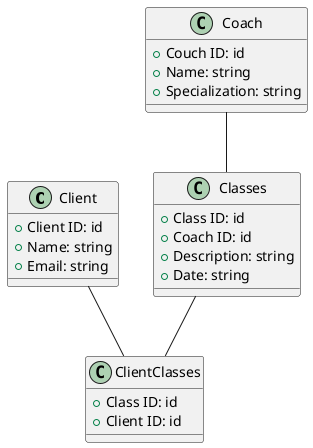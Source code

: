 @startuml
!define RECTANGLE class

'определение сущности Client'
RECTANGLE Client {
  + Client ID: id
  + Name: string
  + Email: string
}

'определение сущности Coach'
RECTANGLE Coach {
  + Couch ID: id
  + Name: string
  + Specialization: string
}

'определение сущности Classes, связь 1:N'
'у тренера может быть несколько занятий, у занятия не может быть несколько тренеров'
RECTANGLE Classes {
  + Class ID: id
  + Coach ID: id
  + Description: string
  + Date: string
}

'определение сущности ClientClasses, связь N:N'
'у клиента может быть несколько занятий, и на занятии может присутствовать несколько клиентов'
RECTANGLE ClientClasses {
  + Class ID: id
  + Client ID: id
}

Client " " -- " " ClientClasses
Classes " " -- " " ClientClasses
Coach " " -- " " Classes
@enduml
